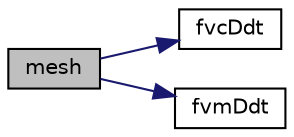 digraph "mesh"
{
  bgcolor="transparent";
  edge [fontname="Helvetica",fontsize="10",labelfontname="Helvetica",labelfontsize="10"];
  node [fontname="Helvetica",fontsize="10",shape=record];
  rankdir="LR";
  Node2019 [label="mesh",height=0.2,width=0.4,color="black", fillcolor="grey75", style="filled", fontcolor="black"];
  Node2019 -> Node2020 [color="midnightblue",fontsize="10",style="solid",fontname="Helvetica"];
  Node2020 [label="fvcDdt",height=0.2,width=0.4,color="black",URL="$a23301.html#a247173bd52b0aa68efcdad8f4d20a64c"];
  Node2019 -> Node2021 [color="midnightblue",fontsize="10",style="solid",fontname="Helvetica"];
  Node2021 [label="fvmDdt",height=0.2,width=0.4,color="black",URL="$a23301.html#aedca1e1c1b74f201d863eacbd9a63451"];
}
